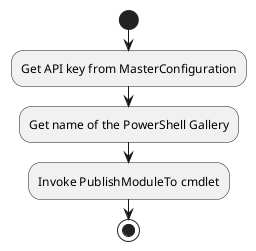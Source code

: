 @startuml
start
 :Get API key from MasterConfiguration;
 :Get name of the PowerShell Gallery;
 :Invoke PublishModuleTo cmdlet;
stop
@enduml